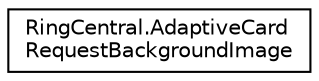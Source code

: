 digraph "Graphical Class Hierarchy"
{
 // LATEX_PDF_SIZE
  edge [fontname="Helvetica",fontsize="10",labelfontname="Helvetica",labelfontsize="10"];
  node [fontname="Helvetica",fontsize="10",shape=record];
  rankdir="LR";
  Node0 [label="RingCentral.AdaptiveCard\lRequestBackgroundImage",height=0.2,width=0.4,color="black", fillcolor="white", style="filled",URL="$classRingCentral_1_1AdaptiveCardRequestBackgroundImage.html",tooltip=" "];
}
